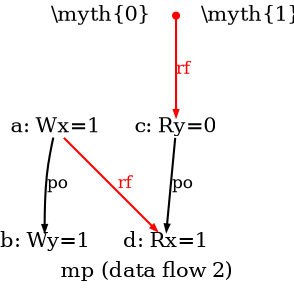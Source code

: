 digraph G {

splines=spline;

/* legend */
fontsize=10;
label="mp (data flow 2)";


/* the unlocked events */
proc0_label_node [shape=none, fontsize=10, label="\\myth{0}", pos="1.000000,0.588000!", fixedsize=true, width=0.455000, height=0.091875]
eiid0 [label="a: Wx=1", shape="none", fontsize=10, pos="1.000000,0.367500!", fixedsize="true", height="0.138889", width="0.486111"];
eiid1 [label="b: Wy=1", shape="none", fontsize=10, pos="1.000000,0.000000!", fixedsize="true", height="0.138889", width="0.486111"];
proc1_label_node [shape=none, fontsize=10, label="\\myth{1}", pos="1.700000,0.588000!", fixedsize=true, width=0.455000, height=0.091875]
eiid2 [label="c: Ry=0", shape="none", fontsize=10, pos="1.700000,0.367500!", fixedsize="true", height="0.138889", width="0.486111"];
eiid3 [label="d: Rx=1", shape="none", fontsize=10, pos="1.700000,0.000000!", fixedsize="true", height="0.138889", width="0.486111"];

/* the intra_causality_data edges */


/* the intra_causality_control edges */

/* the poi edges */
eiid0 -> eiid1 [label="po", fontsize=8, arrowsize="0.300000"];
eiid2 -> eiid3 [label="po", fontsize=8, arrowsize="0.300000"];
/* the rfmap edges */
/*eiid1 -> eiid2 [label="rf", color="red", fontcolor="red", fontsize=8, arrowsize="0.300000"];*/

initeiid2 [shape=point, height=0.04, width=0.04, color="red", pos="1.420000,0.489988!"];
initeiid2 -> eiid2 [label="rf", color="red", fontcolor="red", fontsize=8, arrowsize="0.300000"];


/* The viewed-before edges */
eiid0 -> eiid3 [label="rf", color="red", fontcolor="red", fontsize=8, arrowsize="0.300000"];
}
